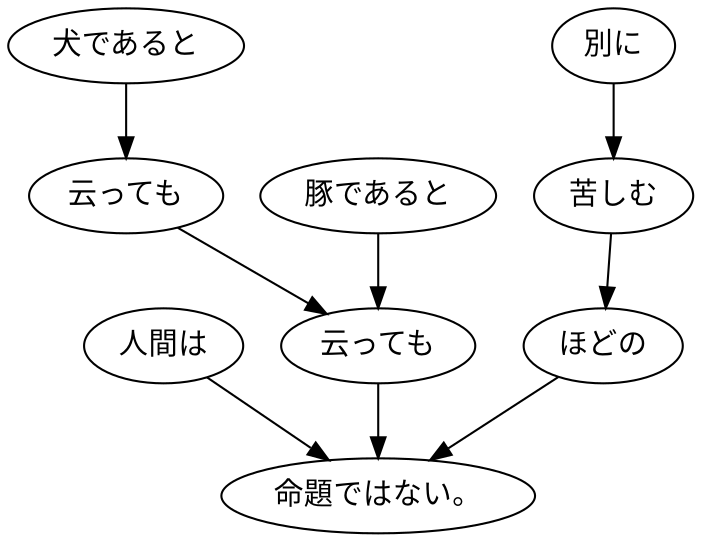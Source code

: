 digraph graph5826 {
	node0 [label="人間は"];
	node1 [label="犬であると"];
	node2 [label="云っても"];
	node3 [label="豚であると"];
	node4 [label="云っても"];
	node5 [label="別に"];
	node6 [label="苦しむ"];
	node7 [label="ほどの"];
	node8 [label="命題ではない。"];
	node0 -> node8;
	node1 -> node2;
	node2 -> node4;
	node3 -> node4;
	node4 -> node8;
	node5 -> node6;
	node6 -> node7;
	node7 -> node8;
}
